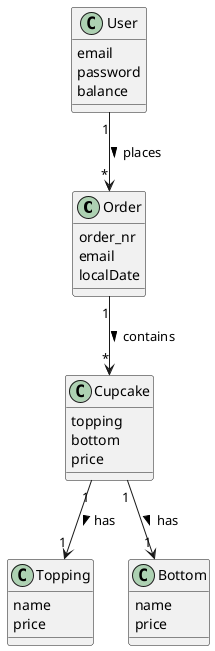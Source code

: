 @startuml
class Order {
   order_nr
   email
   localDate
}

class User {
   email
   password
   balance
}

class Cupcake {
   topping
    bottom
    price
}

class Topping {
    name
    price
}

class Bottom {
   name
   price
}

User "1" --> "*" Order : places >
Order "1" --> "*" Cupcake : contains >
Cupcake "1" --> "1" Topping : has >
Cupcake "1" --> "1" Bottom : has >
@enduml
